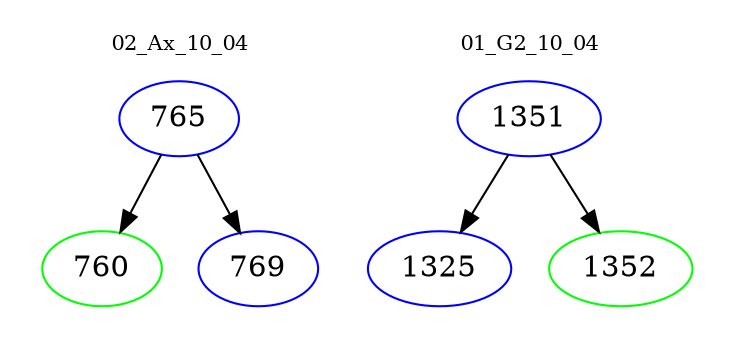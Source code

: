 digraph{
subgraph cluster_0 {
color = white
label = "02_Ax_10_04";
fontsize=10;
T0_765 [label="765", color="blue"]
T0_765 -> T0_760 [color="black"]
T0_760 [label="760", color="green"]
T0_765 -> T0_769 [color="black"]
T0_769 [label="769", color="blue"]
}
subgraph cluster_1 {
color = white
label = "01_G2_10_04";
fontsize=10;
T1_1351 [label="1351", color="blue"]
T1_1351 -> T1_1325 [color="black"]
T1_1325 [label="1325", color="blue"]
T1_1351 -> T1_1352 [color="black"]
T1_1352 [label="1352", color="green"]
}
}
